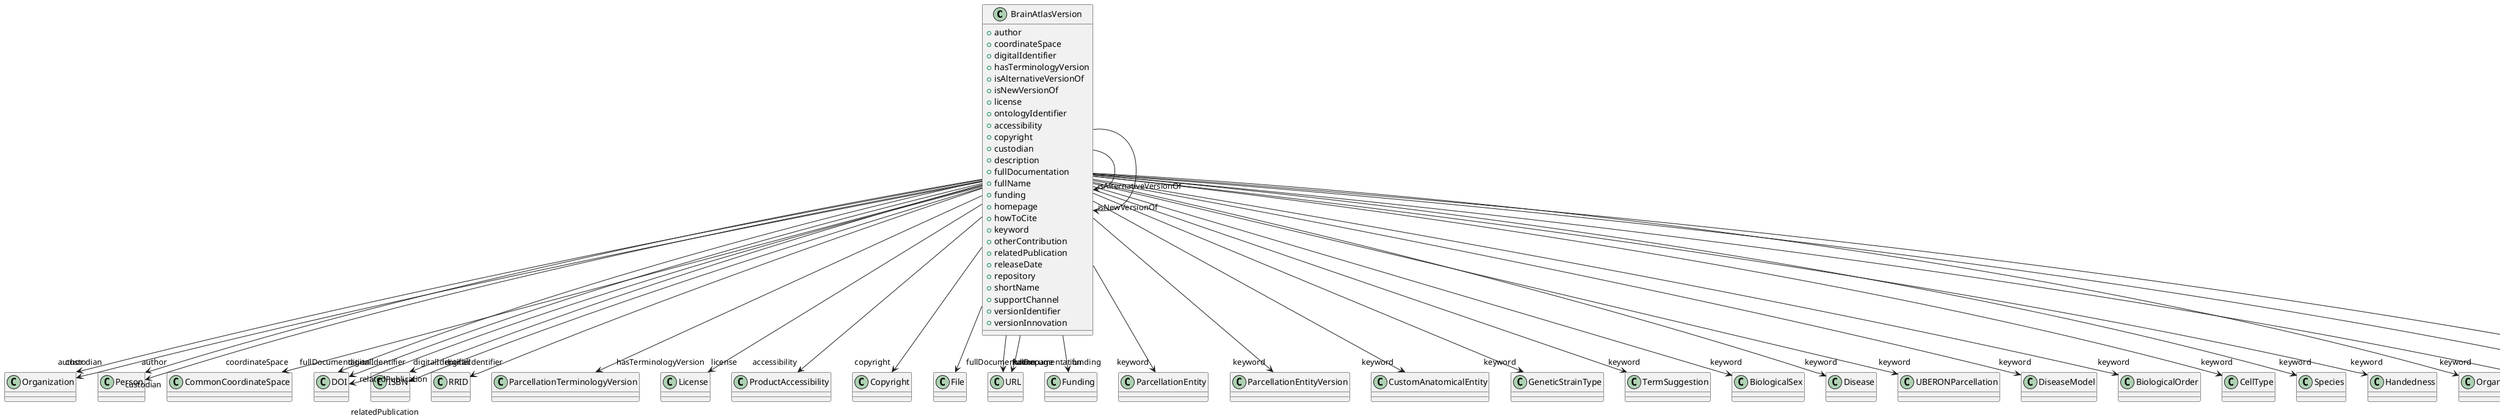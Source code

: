 @startuml
class BrainAtlasVersion {
+author
+coordinateSpace
+digitalIdentifier
+hasTerminologyVersion
+isAlternativeVersionOf
+isNewVersionOf
+license
+ontologyIdentifier
+accessibility
+copyright
+custodian
+description
+fullDocumentation
+fullName
+funding
+homepage
+howToCite
+keyword
+otherContribution
+relatedPublication
+releaseDate
+repository
+shortName
+supportChannel
+versionIdentifier
+versionInnovation

}
BrainAtlasVersion -d-> "author" Organization
BrainAtlasVersion -d-> "author" Person
BrainAtlasVersion -d-> "coordinateSpace" CommonCoordinateSpace
BrainAtlasVersion -d-> "digitalIdentifier" DOI
BrainAtlasVersion -d-> "digitalIdentifier" ISBN
BrainAtlasVersion -d-> "digitalIdentifier" RRID
BrainAtlasVersion -d-> "hasTerminologyVersion" ParcellationTerminologyVersion
BrainAtlasVersion -d-> "isAlternativeVersionOf" BrainAtlasVersion
BrainAtlasVersion -d-> "isNewVersionOf" BrainAtlasVersion
BrainAtlasVersion -d-> "license" License
BrainAtlasVersion -d-> "accessibility" ProductAccessibility
BrainAtlasVersion -d-> "copyright" Copyright
BrainAtlasVersion -d-> "custodian" Organization
BrainAtlasVersion -d-> "custodian" Person
BrainAtlasVersion -d-> "fullDocumentation" DOI
BrainAtlasVersion -d-> "fullDocumentation" File
BrainAtlasVersion -d-> "fullDocumentation" URL
BrainAtlasVersion -d-> "funding" Funding
BrainAtlasVersion -d-> "homepage" URL
BrainAtlasVersion -d-> "keyword" ParcellationEntity
BrainAtlasVersion -d-> "keyword" ParcellationEntityVersion
BrainAtlasVersion -d-> "keyword" CustomAnatomicalEntity
BrainAtlasVersion -d-> "keyword" GeneticStrainType
BrainAtlasVersion -d-> "keyword" TermSuggestion
BrainAtlasVersion -d-> "keyword" BiologicalSex
BrainAtlasVersion -d-> "keyword" Disease
BrainAtlasVersion -d-> "keyword" UBERONParcellation
BrainAtlasVersion -d-> "keyword" DiseaseModel
BrainAtlasVersion -d-> "keyword" BiologicalOrder
BrainAtlasVersion -d-> "keyword" CellType
BrainAtlasVersion -d-> "keyword" Species
BrainAtlasVersion -d-> "keyword" Handedness
BrainAtlasVersion -d-> "keyword" Organ
BrainAtlasVersion -d-> "keyword" BreedingType
BrainAtlasVersion -d-> "otherContribution" Contribution
BrainAtlasVersion -d-> "relatedPublication" DOI
BrainAtlasVersion -d-> "relatedPublication" ISBN
BrainAtlasVersion -d-> "repository" FileRepository

@enduml